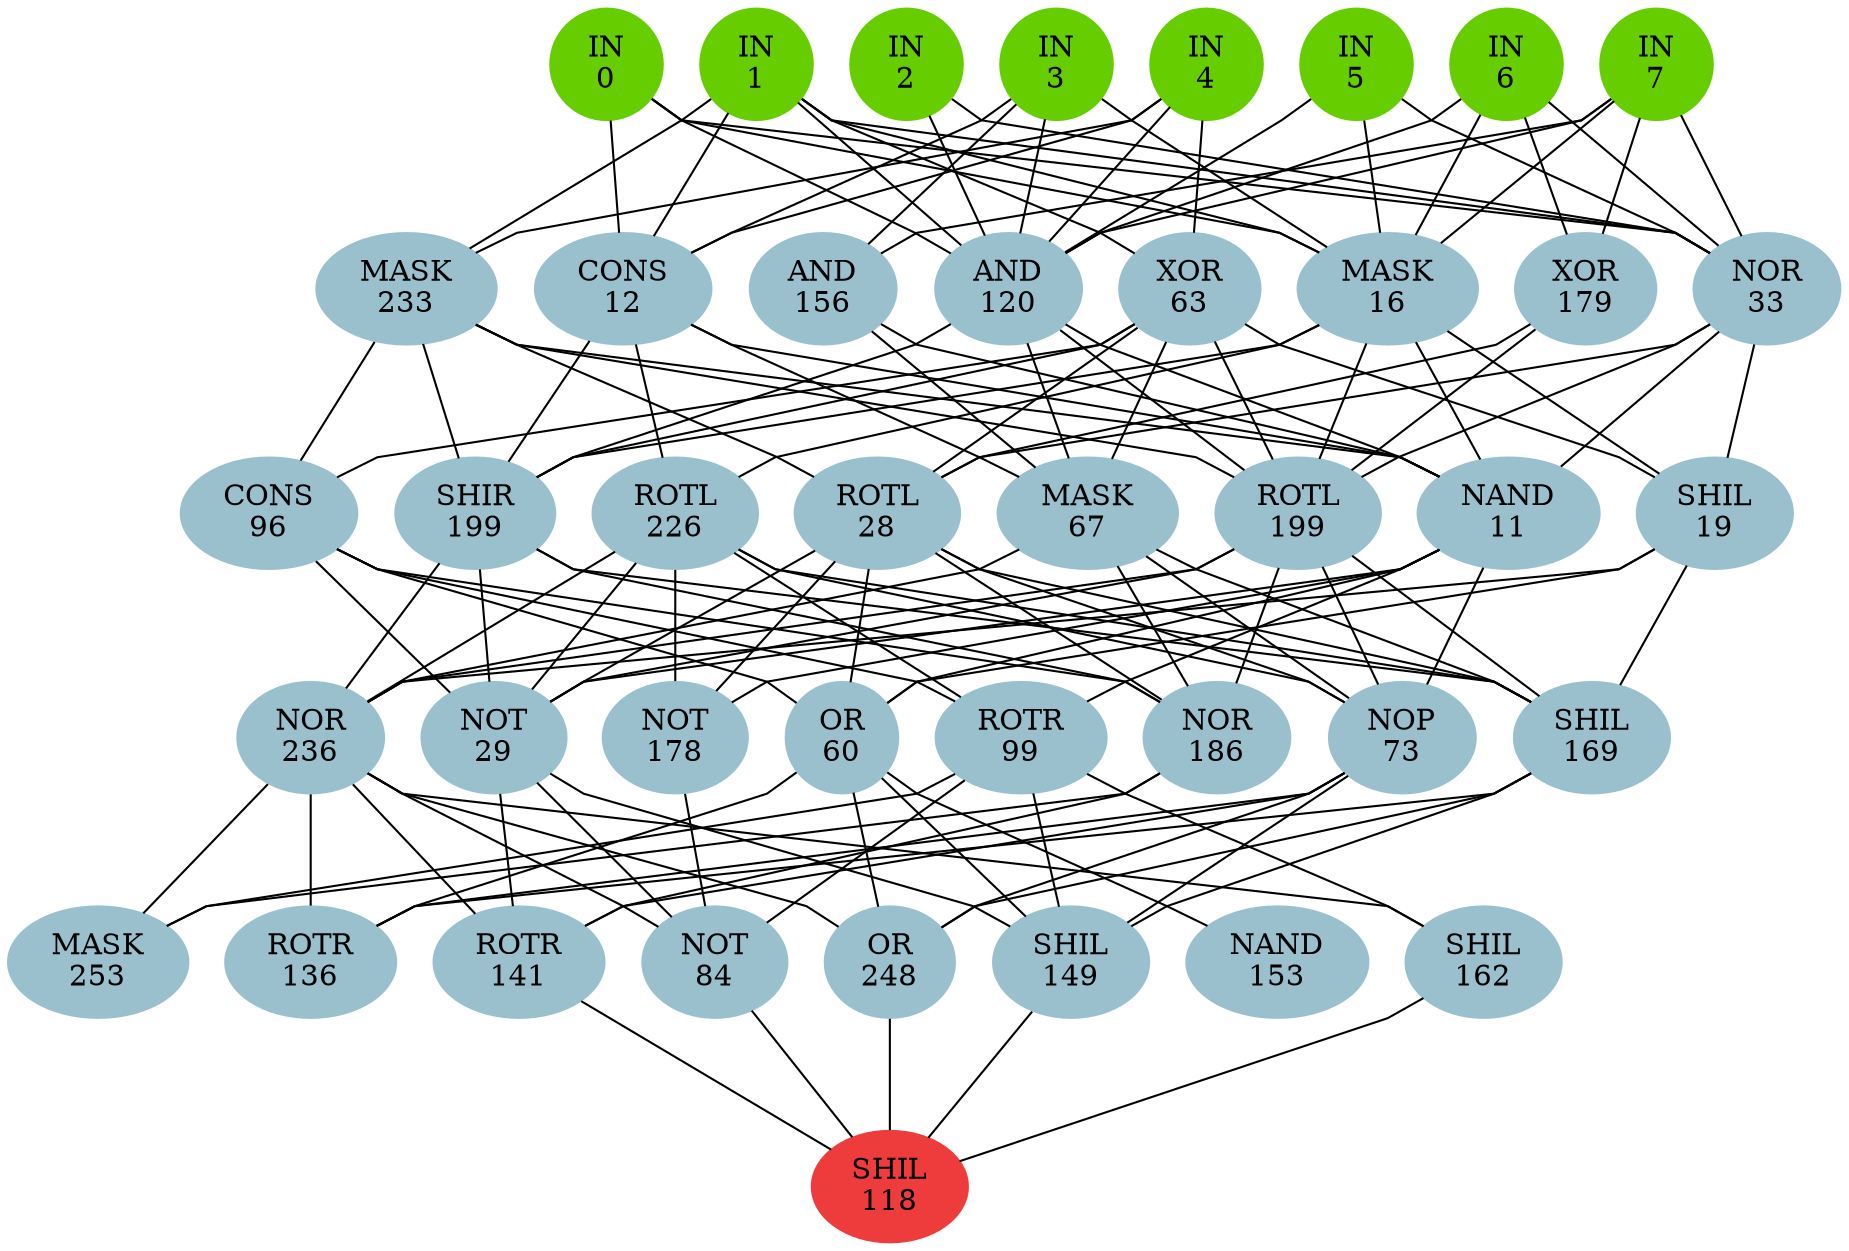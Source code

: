 graph EACircuit {
rankdir=BT;
ranksep=0.75;
ordering=out;
splines=polyline;
node [style=filled, color=lightblue2];

{ rank=same;
node [color=chartreuse3];
"-1_0"[label="IN\n0"];
node [color=chartreuse3];
"-1_1"[label="IN\n1"];
node [color=chartreuse3];
"-1_2"[label="IN\n2"];
node [color=chartreuse3];
"-1_3"[label="IN\n3"];
node [color=chartreuse3];
"-1_4"[label="IN\n4"];
node [color=chartreuse3];
"-1_5"[label="IN\n5"];
node [color=chartreuse3];
"-1_6"[label="IN\n6"];
node [color=chartreuse3];
"-1_7"[label="IN\n7"];
}
{ rank=same;
node [color=lightblue3];
"0_0"[label="MASK\n233"];
node [color=lightblue3];
"0_1"[label="CONS\n12"];
node [color=lightblue3];
"0_2"[label="AND\n156"];
node [color=lightblue3];
"0_3"[label="AND\n120"];
node [color=lightblue3];
"0_4"[label="XOR\n63"];
node [color=lightblue3];
"0_5"[label="MASK\n16"];
node [color=lightblue3];
"0_6"[label="XOR\n179"];
node [color=lightblue3];
"0_7"[label="NOR\n33"];
}
{ rank=same;
node [color=lightblue3];
"1_0"[label="CONS\n96"];
node [color=lightblue3];
"1_1"[label="SHIR\n199"];
node [color=lightblue3];
"1_2"[label="ROTL\n226"];
node [color=lightblue3];
"1_3"[label="ROTL\n28"];
node [color=lightblue3];
"1_4"[label="MASK\n67"];
node [color=lightblue3];
"1_5"[label="ROTL\n199"];
node [color=lightblue3];
"1_6"[label="NAND\n11"];
node [color=lightblue3];
"1_7"[label="SHIL\n19"];
}
{ rank=same;
node [color=lightblue3];
"2_0"[label="NOR\n236"];
node [color=lightblue3];
"2_1"[label="NOT\n29"];
node [color=lightblue3];
"2_2"[label="NOT\n178"];
node [color=lightblue3];
"2_3"[label="OR\n60"];
node [color=lightblue3];
"2_4"[label="ROTR\n99"];
node [color=lightblue3];
"2_5"[label="NOR\n186"];
node [color=lightblue3];
"2_6"[label="NOP\n73"];
node [color=lightblue3];
"2_7"[label="SHIL\n169"];
}
{ rank=same;
node [color=lightblue3];
"3_0"[label="MASK\n253"];
node [color=lightblue3];
"3_1"[label="ROTR\n136"];
node [color=lightblue3];
"3_2"[label="ROTR\n141"];
node [color=lightblue3];
"3_3"[label="NOT\n84"];
node [color=lightblue3];
"3_4"[label="OR\n248"];
node [color=lightblue3];
"3_5"[label="SHIL\n149"];
node [color=lightblue3];
"3_6"[label="NAND\n153"];
node [color=lightblue3];
"3_7"[label="SHIL\n162"];
}
{ rank=same;
node [color=brown2];
"4_0"[label="SHIL\n118"];
}
edge[style=invis];
"-1_0" -- "-1_1" -- "-1_2" -- "-1_3" -- "-1_4" -- "-1_5" -- "-1_6" -- "-1_7";
"0_0" -- "0_1" -- "0_2" -- "0_3" -- "0_4" -- "0_5" -- "0_6" -- "0_7";
"1_0" -- "1_1" -- "1_2" -- "1_3" -- "1_4" -- "1_5" -- "1_6" -- "1_7";
"2_0" -- "2_1" -- "2_2" -- "2_3" -- "2_4" -- "2_5" -- "2_6" -- "2_7";
"3_0" -- "3_1" -- "3_2" -- "3_3" -- "3_4" -- "3_5" -- "3_6" -- "3_7";
"4_0" -- "4_0";
edge[style=solid];
"0_0" -- "-1_1";
"0_0" -- "-1_4";
"0_1" -- "-1_0";
"0_1" -- "-1_1";
"0_1" -- "-1_3";
"0_1" -- "-1_4";
"0_2" -- "-1_3";
"0_2" -- "-1_7";
"0_3" -- "-1_0";
"0_3" -- "-1_1";
"0_3" -- "-1_2";
"0_3" -- "-1_3";
"0_3" -- "-1_4";
"0_3" -- "-1_5";
"0_3" -- "-1_6";
"0_3" -- "-1_7";
"0_4" -- "-1_1";
"0_4" -- "-1_4";
"0_5" -- "-1_0";
"0_5" -- "-1_1";
"0_5" -- "-1_3";
"0_5" -- "-1_5";
"0_5" -- "-1_6";
"0_5" -- "-1_7";
"0_6" -- "-1_6";
"0_6" -- "-1_7";
"0_7" -- "-1_0";
"0_7" -- "-1_1";
"0_7" -- "-1_2";
"0_7" -- "-1_5";
"0_7" -- "-1_6";
"0_7" -- "-1_7";
"1_0" -- "0_0";
"1_0" -- "0_4";
"1_1" -- "0_0";
"1_1" -- "0_1";
"1_1" -- "0_3";
"1_1" -- "0_4";
"1_1" -- "0_5";
"1_2" -- "0_1";
"1_2" -- "0_5";
"1_3" -- "0_0";
"1_3" -- "0_4";
"1_3" -- "0_6";
"1_3" -- "0_7";
"1_4" -- "0_1";
"1_4" -- "0_2";
"1_4" -- "0_3";
"1_4" -- "0_4";
"1_5" -- "0_0";
"1_5" -- "0_3";
"1_5" -- "0_4";
"1_5" -- "0_5";
"1_5" -- "0_6";
"1_5" -- "0_7";
"1_6" -- "0_0";
"1_6" -- "0_1";
"1_6" -- "0_2";
"1_6" -- "0_3";
"1_6" -- "0_5";
"1_6" -- "0_7";
"1_7" -- "0_4";
"1_7" -- "0_5";
"1_7" -- "0_7";
"2_0" -- "1_1";
"2_0" -- "1_2";
"2_0" -- "1_4";
"2_0" -- "1_5";
"2_0" -- "1_7";
"2_1" -- "1_0";
"2_1" -- "1_1";
"2_1" -- "1_2";
"2_1" -- "1_3";
"2_1" -- "1_5";
"2_1" -- "1_6";
"2_2" -- "1_2";
"2_2" -- "1_3";
"2_2" -- "1_6";
"2_3" -- "1_0";
"2_3" -- "1_3";
"2_3" -- "1_6";
"2_3" -- "1_7";
"2_4" -- "1_0";
"2_4" -- "1_2";
"2_4" -- "1_6";
"2_5" -- "1_0";
"2_5" -- "1_1";
"2_5" -- "1_3";
"2_5" -- "1_4";
"2_5" -- "1_5";
"2_6" -- "1_2";
"2_6" -- "1_3";
"2_6" -- "1_4";
"2_6" -- "1_5";
"2_6" -- "1_6";
"2_7" -- "1_1";
"2_7" -- "1_2";
"2_7" -- "1_3";
"2_7" -- "1_4";
"2_7" -- "1_5";
"2_7" -- "1_7";
"3_0" -- "2_0";
"3_0" -- "2_4";
"3_0" -- "2_5";
"3_1" -- "2_0";
"3_1" -- "2_3";
"3_1" -- "2_6";
"3_1" -- "2_7";
"3_2" -- "2_0";
"3_2" -- "2_1";
"3_2" -- "2_5";
"3_2" -- "2_6";
"3_3" -- "2_0";
"3_3" -- "2_1";
"3_3" -- "2_2";
"3_3" -- "2_4";
"3_4" -- "2_0";
"3_4" -- "2_3";
"3_4" -- "2_6";
"3_4" -- "2_7";
"3_5" -- "2_1";
"3_5" -- "2_3";
"3_5" -- "2_4";
"3_5" -- "2_6";
"3_5" -- "2_7";
"3_6" -- "2_3";
"3_7" -- "2_0";
"3_7" -- "2_4";
"4_0" -- "3_2";
"4_0" -- "3_3";
"4_0" -- "3_4";
"4_0" -- "3_5";
"4_0" -- "3_7";
}